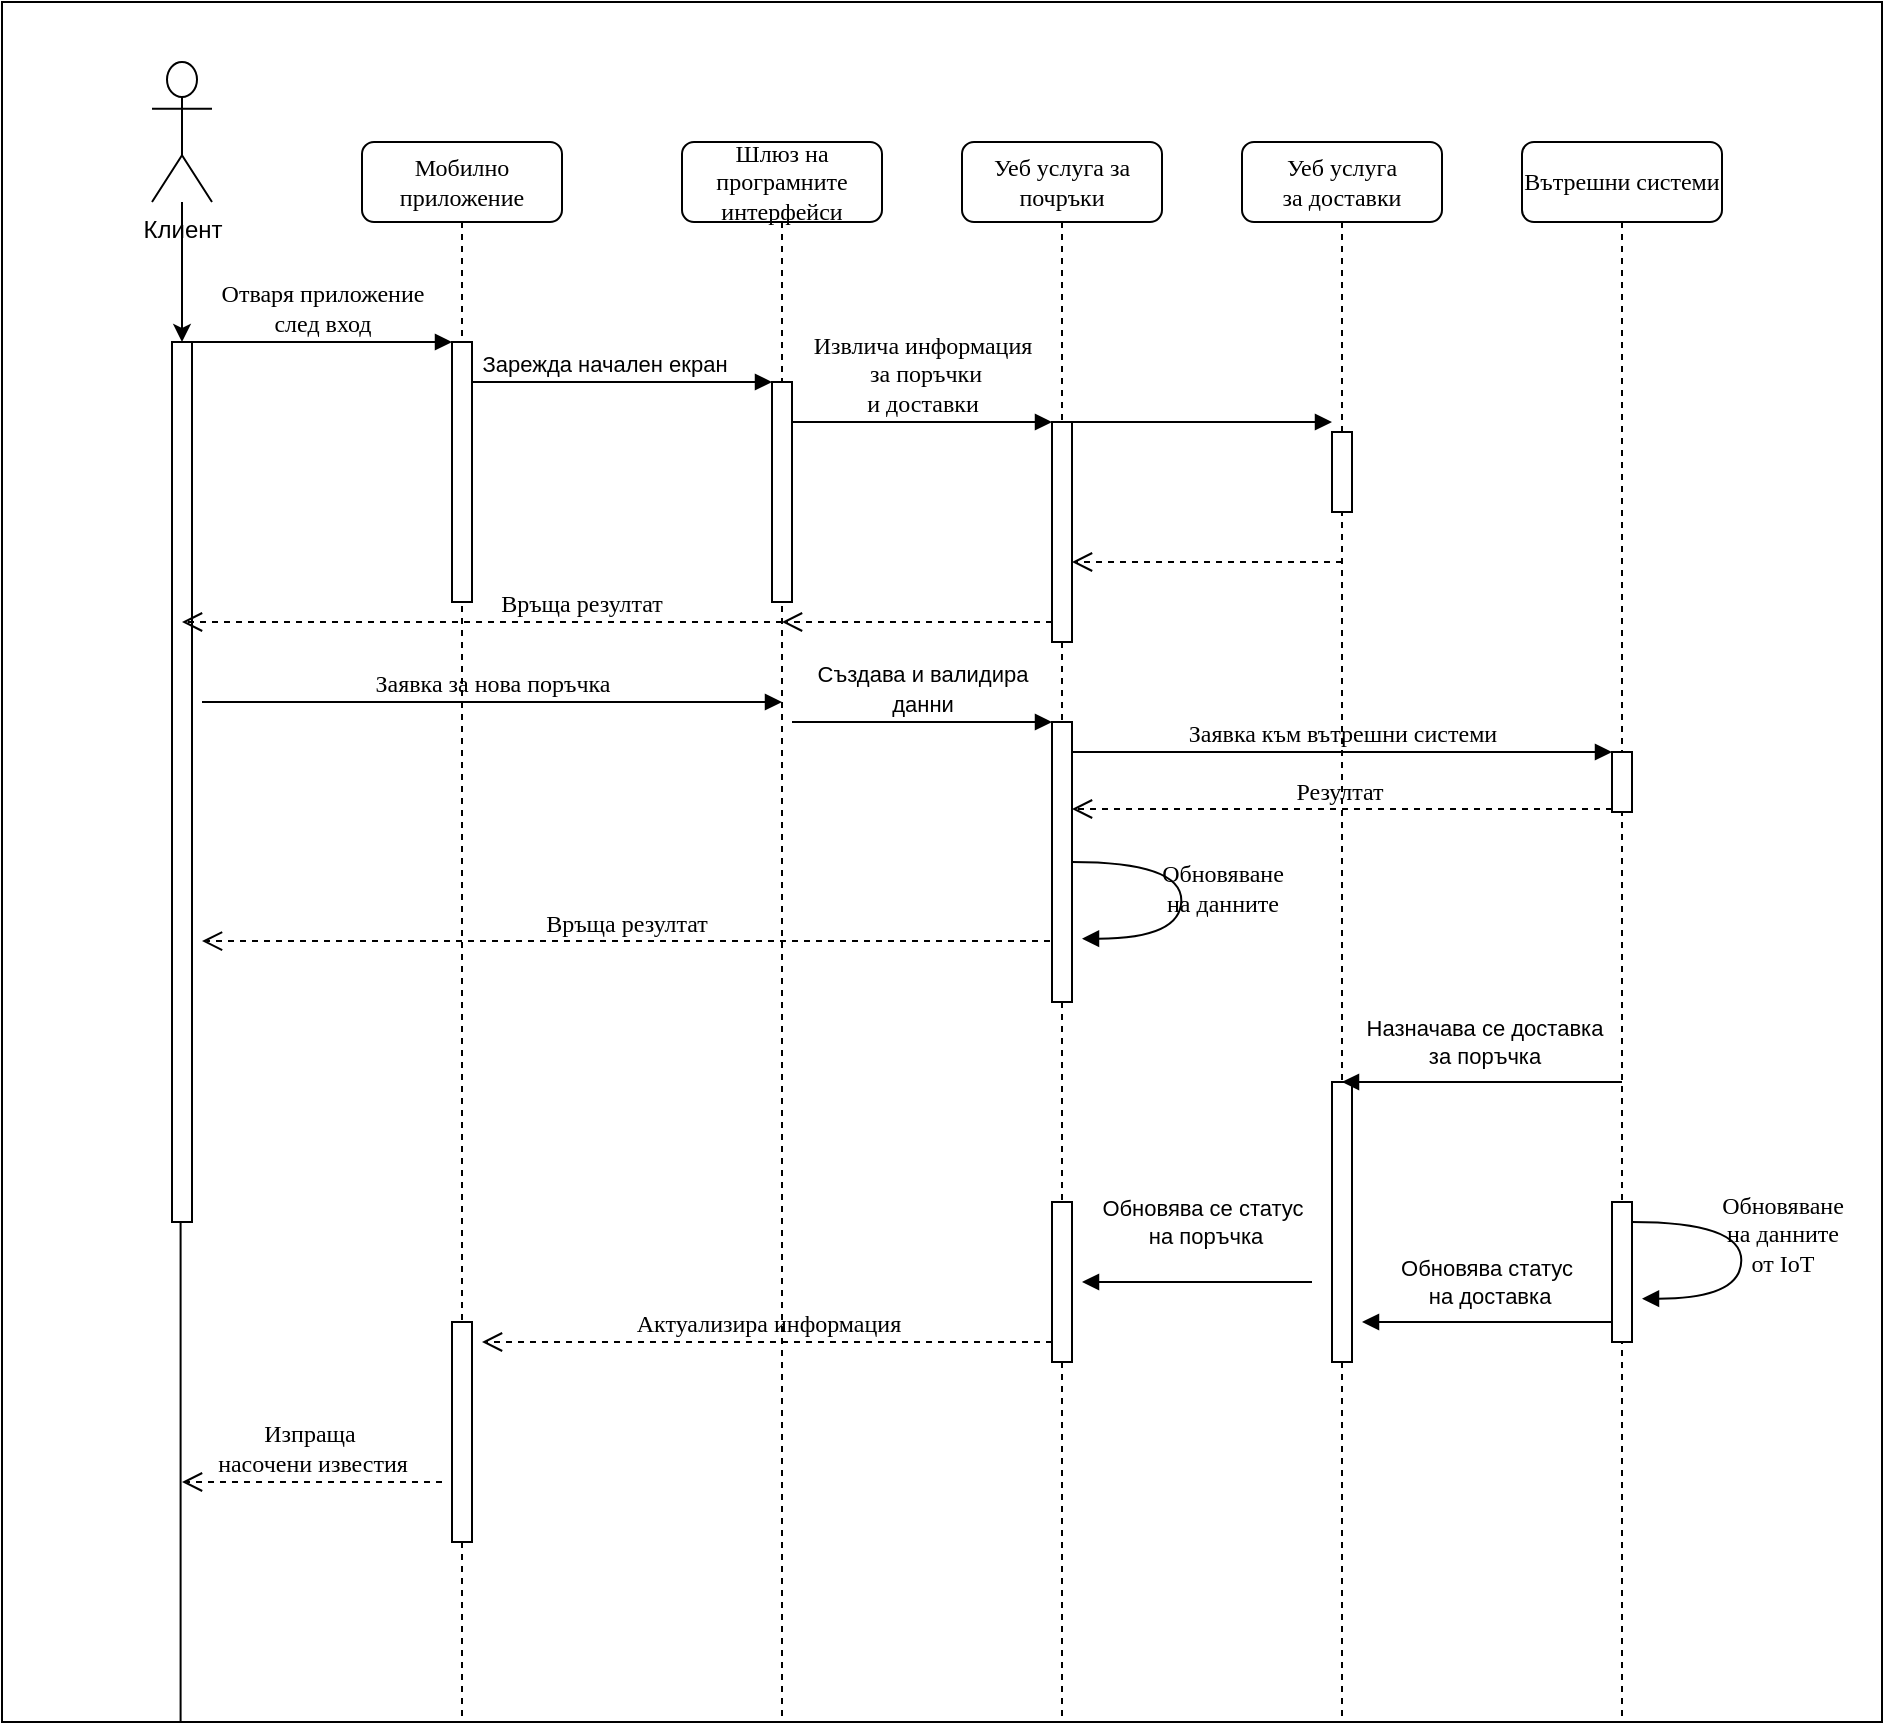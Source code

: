 <mxfile version="24.0.7" type="github">
  <diagram name="Page-1" id="13e1069c-82ec-6db2-03f1-153e76fe0fe0">
    <mxGraphModel dx="1912" dy="995" grid="1" gridSize="10" guides="1" tooltips="1" connect="1" arrows="1" fold="1" page="1" pageScale="1" pageWidth="1100" pageHeight="850" background="none" math="0" shadow="0">
      <root>
        <mxCell id="0" />
        <mxCell id="1" parent="0" />
        <mxCell id="hzYYyXt_HhxSGGgCE7m4-3" value="" style="rounded=0;whiteSpace=wrap;html=1;" parent="1" vertex="1">
          <mxGeometry x="60" y="10" width="940" height="860" as="geometry" />
        </mxCell>
        <mxCell id="hzYYyXt_HhxSGGgCE7m4-4" value="Мобилно приложение" style="shape=umlLifeline;perimeter=lifelinePerimeter;whiteSpace=wrap;html=1;container=1;collapsible=0;recursiveResize=0;outlineConnect=0;rounded=1;shadow=0;comic=0;labelBackgroundColor=none;strokeWidth=1;fontFamily=Verdana;fontSize=12;align=center;" parent="1" vertex="1">
          <mxGeometry x="240" y="80" width="100" height="790" as="geometry" />
        </mxCell>
        <mxCell id="hzYYyXt_HhxSGGgCE7m4-5" value="" style="html=1;points=[];perimeter=orthogonalPerimeter;rounded=0;shadow=0;comic=0;labelBackgroundColor=none;strokeWidth=1;fontFamily=Verdana;fontSize=12;align=center;" parent="hzYYyXt_HhxSGGgCE7m4-4" vertex="1">
          <mxGeometry x="45" y="100" width="10" height="130" as="geometry" />
        </mxCell>
        <mxCell id="6vjCk70379Mgik5v1s1r-39" value="" style="html=1;points=[];perimeter=orthogonalPerimeter;rounded=0;shadow=0;comic=0;labelBackgroundColor=none;strokeWidth=1;fontFamily=Verdana;fontSize=12;align=center;" vertex="1" parent="hzYYyXt_HhxSGGgCE7m4-4">
          <mxGeometry x="45" y="590" width="10" height="110" as="geometry" />
        </mxCell>
        <mxCell id="hzYYyXt_HhxSGGgCE7m4-6" value="Шлюз на програмните интерфейси" style="shape=umlLifeline;perimeter=lifelinePerimeter;whiteSpace=wrap;html=1;container=1;collapsible=0;recursiveResize=0;outlineConnect=0;rounded=1;shadow=0;comic=0;labelBackgroundColor=none;strokeWidth=1;fontFamily=Verdana;fontSize=12;align=center;" parent="1" vertex="1">
          <mxGeometry x="400" y="80" width="100" height="790" as="geometry" />
        </mxCell>
        <mxCell id="hzYYyXt_HhxSGGgCE7m4-7" value="" style="html=1;points=[];perimeter=orthogonalPerimeter;rounded=0;shadow=0;comic=0;labelBackgroundColor=none;strokeWidth=1;fontFamily=Verdana;fontSize=12;align=center;" parent="hzYYyXt_HhxSGGgCE7m4-6" vertex="1">
          <mxGeometry x="45" y="120" width="10" height="110" as="geometry" />
        </mxCell>
        <mxCell id="6vjCk70379Mgik5v1s1r-8" value="" style="html=1;verticalAlign=bottom;endArrow=open;dashed=1;endSize=8;labelBackgroundColor=none;fontFamily=Verdana;fontSize=12;edgeStyle=elbowEdgeStyle;elbow=vertical;" edge="1" parent="hzYYyXt_HhxSGGgCE7m4-6">
          <mxGeometry relative="1" as="geometry">
            <mxPoint x="50" y="240" as="targetPoint" />
            <Array as="points" />
            <mxPoint x="185" y="240" as="sourcePoint" />
          </mxGeometry>
        </mxCell>
        <mxCell id="6vjCk70379Mgik5v1s1r-15" value="&lt;br&gt;&lt;span style=&quot;color: rgb(0, 0, 0); font-family: Helvetica; font-size: 11px; font-style: normal; font-variant-ligatures: normal; font-variant-caps: normal; font-weight: 400; letter-spacing: normal; orphans: 2; text-align: center; text-indent: 0px; text-transform: none; widows: 2; word-spacing: 0px; -webkit-text-stroke-width: 0px; background-color: rgb(255, 255, 255); text-decoration-thickness: initial; text-decoration-style: initial; text-decoration-color: initial; float: none; display: inline !important;&quot;&gt;Създава и валидира&lt;/span&gt;&lt;br style=&quot;border-color: var(--border-color); color: rgb(0, 0, 0); font-family: Helvetica; font-size: 11px; font-style: normal; font-variant-ligatures: normal; font-variant-caps: normal; font-weight: 400; letter-spacing: normal; orphans: 2; text-align: center; text-indent: 0px; text-transform: none; widows: 2; word-spacing: 0px; -webkit-text-stroke-width: 0px; text-decoration-thickness: initial; text-decoration-style: initial; text-decoration-color: initial;&quot;&gt;&lt;span style=&quot;color: rgb(0, 0, 0); font-family: Helvetica; font-size: 11px; font-style: normal; font-variant-ligatures: normal; font-variant-caps: normal; font-weight: 400; letter-spacing: normal; orphans: 2; text-align: center; text-indent: 0px; text-transform: none; widows: 2; word-spacing: 0px; -webkit-text-stroke-width: 0px; background-color: rgb(255, 255, 255); text-decoration-thickness: initial; text-decoration-style: initial; text-decoration-color: initial; float: none; display: inline !important;&quot;&gt;данни&lt;/span&gt;&lt;br&gt;" style="html=1;verticalAlign=bottom;endArrow=block;entryX=0;entryY=0;labelBackgroundColor=none;fontFamily=Verdana;fontSize=12;edgeStyle=elbowEdgeStyle;elbow=vertical;" edge="1" parent="hzYYyXt_HhxSGGgCE7m4-6">
          <mxGeometry relative="1" as="geometry">
            <mxPoint x="55" y="290" as="sourcePoint" />
            <mxPoint x="185" y="290" as="targetPoint" />
          </mxGeometry>
        </mxCell>
        <mxCell id="hzYYyXt_HhxSGGgCE7m4-8" value="Уеб услуга за почръки" style="shape=umlLifeline;perimeter=lifelinePerimeter;whiteSpace=wrap;html=1;container=1;collapsible=0;recursiveResize=0;outlineConnect=0;rounded=1;shadow=0;comic=0;labelBackgroundColor=none;strokeWidth=1;fontFamily=Verdana;fontSize=12;align=center;" parent="1" vertex="1">
          <mxGeometry x="540" y="80" width="100" height="790" as="geometry" />
        </mxCell>
        <mxCell id="hzYYyXt_HhxSGGgCE7m4-27" value="" style="html=1;points=[];perimeter=orthogonalPerimeter;rounded=0;shadow=0;comic=0;labelBackgroundColor=none;strokeWidth=1;fontFamily=Verdana;fontSize=12;align=center;" parent="hzYYyXt_HhxSGGgCE7m4-8" vertex="1">
          <mxGeometry x="45" y="530" width="10" height="80" as="geometry" />
        </mxCell>
        <mxCell id="hzYYyXt_HhxSGGgCE7m4-17" value="" style="html=1;points=[];perimeter=orthogonalPerimeter;rounded=0;shadow=0;comic=0;labelBackgroundColor=none;strokeWidth=1;fontFamily=Verdana;fontSize=12;align=center;" parent="hzYYyXt_HhxSGGgCE7m4-8" vertex="1">
          <mxGeometry x="45" y="290" width="10" height="140" as="geometry" />
        </mxCell>
        <mxCell id="hzYYyXt_HhxSGGgCE7m4-31" value="Обновяване &lt;br&gt;на данните" style="html=1;verticalAlign=bottom;endArrow=block;labelBackgroundColor=none;fontFamily=Verdana;fontSize=12;elbow=vertical;edgeStyle=orthogonalEdgeStyle;curved=1;entryX=1;entryY=0.286;entryPerimeter=0;exitX=1.038;exitY=0.345;exitPerimeter=0;" parent="hzYYyXt_HhxSGGgCE7m4-8" edge="1">
          <mxGeometry x="0.187" y="20" relative="1" as="geometry">
            <mxPoint x="55.003" y="360" as="sourcePoint" />
            <mxPoint x="60.003" y="398.333" as="targetPoint" />
            <Array as="points">
              <mxPoint x="109.67" y="360" />
              <mxPoint x="109.67" y="398" />
            </Array>
            <mxPoint as="offset" />
          </mxGeometry>
        </mxCell>
        <mxCell id="hzYYyXt_HhxSGGgCE7m4-10" value="Уеб услуга&lt;div&gt;за&amp;nbsp;доставки&lt;/div&gt;" style="shape=umlLifeline;perimeter=lifelinePerimeter;whiteSpace=wrap;html=1;container=1;collapsible=0;recursiveResize=0;outlineConnect=0;rounded=1;shadow=0;comic=0;labelBackgroundColor=none;strokeWidth=1;fontFamily=Verdana;fontSize=12;align=center;" parent="1" vertex="1">
          <mxGeometry x="680" y="80" width="100" height="790" as="geometry" />
        </mxCell>
        <mxCell id="hzYYyXt_HhxSGGgCE7m4-14" value="" style="html=1;points=[];perimeter=orthogonalPerimeter;rounded=0;shadow=0;comic=0;labelBackgroundColor=none;strokeWidth=1;fontFamily=Verdana;fontSize=12;align=center;" parent="hzYYyXt_HhxSGGgCE7m4-10" vertex="1">
          <mxGeometry x="45" y="145" width="10" height="40" as="geometry" />
        </mxCell>
        <mxCell id="6vjCk70379Mgik5v1s1r-19" value="" style="html=1;points=[];perimeter=orthogonalPerimeter;rounded=0;shadow=0;comic=0;labelBackgroundColor=none;strokeWidth=1;fontFamily=Verdana;fontSize=12;align=center;" vertex="1" parent="hzYYyXt_HhxSGGgCE7m4-10">
          <mxGeometry x="45" y="470" width="10" height="140" as="geometry" />
        </mxCell>
        <mxCell id="6vjCk70379Mgik5v1s1r-34" value="" style="html=1;verticalAlign=bottom;endArrow=block;labelBackgroundColor=none;fontFamily=Verdana;fontSize=12;edgeStyle=elbowEdgeStyle;elbow=horizontal;" edge="1" parent="hzYYyXt_HhxSGGgCE7m4-10">
          <mxGeometry relative="1" as="geometry">
            <mxPoint x="185" y="590" as="sourcePoint" />
            <Array as="points">
              <mxPoint x="185" y="590" />
            </Array>
            <mxPoint x="60" y="590" as="targetPoint" />
          </mxGeometry>
        </mxCell>
        <mxCell id="6vjCk70379Mgik5v1s1r-35" value="Обновява статус&lt;div&gt;&amp;nbsp;на доставка&lt;/div&gt;" style="edgeLabel;html=1;align=center;verticalAlign=middle;resizable=0;points=[];" vertex="1" connectable="0" parent="6vjCk70379Mgik5v1s1r-34">
          <mxGeometry x="-0.162" y="-1" relative="1" as="geometry">
            <mxPoint x="-11" y="-19" as="offset" />
          </mxGeometry>
        </mxCell>
        <mxCell id="hzYYyXt_HhxSGGgCE7m4-11" value="Вътрешни системи" style="shape=umlLifeline;perimeter=lifelinePerimeter;whiteSpace=wrap;html=1;container=1;collapsible=0;recursiveResize=0;outlineConnect=0;rounded=1;shadow=0;comic=0;labelBackgroundColor=none;strokeWidth=1;fontFamily=Verdana;fontSize=12;align=center;" parent="1" vertex="1">
          <mxGeometry x="820" y="80" width="100" height="790" as="geometry" />
        </mxCell>
        <mxCell id="hzYYyXt_HhxSGGgCE7m4-19" value="" style="html=1;points=[];perimeter=orthogonalPerimeter;rounded=0;shadow=0;comic=0;labelBackgroundColor=none;strokeColor=#000000;strokeWidth=1;fillColor=#FFFFFF;fontFamily=Verdana;fontSize=12;fontColor=#000000;align=center;" parent="hzYYyXt_HhxSGGgCE7m4-11" vertex="1">
          <mxGeometry x="45" y="305" width="10" height="30" as="geometry" />
        </mxCell>
        <mxCell id="6vjCk70379Mgik5v1s1r-30" value="" style="html=1;points=[];perimeter=orthogonalPerimeter;rounded=0;shadow=0;comic=0;labelBackgroundColor=none;strokeWidth=1;fontFamily=Verdana;fontSize=12;align=center;" vertex="1" parent="hzYYyXt_HhxSGGgCE7m4-11">
          <mxGeometry x="45" y="530" width="10" height="70" as="geometry" />
        </mxCell>
        <mxCell id="6vjCk70379Mgik5v1s1r-31" value="Обновяване &lt;br&gt;на данните&lt;div&gt;от IoT&lt;/div&gt;" style="html=1;verticalAlign=bottom;endArrow=block;labelBackgroundColor=none;fontFamily=Verdana;fontSize=12;elbow=vertical;edgeStyle=orthogonalEdgeStyle;curved=1;entryX=1;entryY=0.286;entryPerimeter=0;exitX=1.038;exitY=0.345;exitPerimeter=0;" edge="1" parent="hzYYyXt_HhxSGGgCE7m4-11">
          <mxGeometry x="0.187" y="20" relative="1" as="geometry">
            <mxPoint x="55.003" y="540" as="sourcePoint" />
            <mxPoint x="60.003" y="578.333" as="targetPoint" />
            <Array as="points">
              <mxPoint x="109.67" y="540" />
              <mxPoint x="109.67" y="578" />
            </Array>
            <mxPoint as="offset" />
          </mxGeometry>
        </mxCell>
        <mxCell id="hzYYyXt_HhxSGGgCE7m4-12" value="" style="html=1;points=[];perimeter=orthogonalPerimeter;rounded=0;shadow=0;comic=0;labelBackgroundColor=none;strokeWidth=1;fontFamily=Verdana;fontSize=12;align=center;" parent="1" vertex="1">
          <mxGeometry x="585" y="220" width="10" height="110" as="geometry" />
        </mxCell>
        <mxCell id="hzYYyXt_HhxSGGgCE7m4-13" value="Извлича информация&lt;br style=&quot;border-color: var(--border-color);&quot;&gt;&amp;nbsp;за поръчки &lt;br&gt;и доставки" style="html=1;verticalAlign=bottom;endArrow=block;labelBackgroundColor=none;fontFamily=Verdana;fontSize=12;edgeStyle=elbowEdgeStyle;elbow=vertical;" parent="1" source="hzYYyXt_HhxSGGgCE7m4-7" target="hzYYyXt_HhxSGGgCE7m4-12" edge="1">
          <mxGeometry relative="1" as="geometry">
            <mxPoint x="510" y="220" as="sourcePoint" />
            <Array as="points">
              <mxPoint x="460" y="220" />
            </Array>
          </mxGeometry>
        </mxCell>
        <mxCell id="hzYYyXt_HhxSGGgCE7m4-20" value="Заявка към вътрешни системи" style="html=1;verticalAlign=bottom;endArrow=block;entryX=0;entryY=0;labelBackgroundColor=none;fontFamily=Verdana;fontSize=12;" parent="1" source="hzYYyXt_HhxSGGgCE7m4-17" target="hzYYyXt_HhxSGGgCE7m4-19" edge="1">
          <mxGeometry relative="1" as="geometry">
            <mxPoint x="930" y="340" as="sourcePoint" />
          </mxGeometry>
        </mxCell>
        <mxCell id="hzYYyXt_HhxSGGgCE7m4-21" value="Резултат&amp;nbsp;" style="html=1;verticalAlign=bottom;endArrow=open;dashed=1;endSize=8;exitX=0;exitY=0.95;labelBackgroundColor=none;fontFamily=Verdana;fontSize=12;" parent="1" source="hzYYyXt_HhxSGGgCE7m4-19" target="hzYYyXt_HhxSGGgCE7m4-17" edge="1">
          <mxGeometry relative="1" as="geometry">
            <mxPoint x="930" y="416" as="targetPoint" />
          </mxGeometry>
        </mxCell>
        <mxCell id="hzYYyXt_HhxSGGgCE7m4-25" value="Отваря приложение&lt;div&gt;след вход&lt;/div&gt;" style="html=1;verticalAlign=bottom;endArrow=block;entryX=0;entryY=0;labelBackgroundColor=none;fontFamily=Verdana;fontSize=12;edgeStyle=elbowEdgeStyle;elbow=vertical;" parent="1" source="hzYYyXt_HhxSGGgCE7m4-40" target="hzYYyXt_HhxSGGgCE7m4-5" edge="1">
          <mxGeometry relative="1" as="geometry">
            <mxPoint x="220" y="190" as="sourcePoint" />
          </mxGeometry>
        </mxCell>
        <mxCell id="hzYYyXt_HhxSGGgCE7m4-26" value="" style="html=1;verticalAlign=bottom;endArrow=block;entryX=0;entryY=0;labelBackgroundColor=none;fontFamily=Verdana;fontSize=12;edgeStyle=elbowEdgeStyle;elbow=vertical;" parent="1" source="hzYYyXt_HhxSGGgCE7m4-5" target="hzYYyXt_HhxSGGgCE7m4-7" edge="1">
          <mxGeometry relative="1" as="geometry">
            <mxPoint x="370" y="200" as="sourcePoint" />
          </mxGeometry>
        </mxCell>
        <mxCell id="hzYYyXt_HhxSGGgCE7m4-47" value="Зарежда начален екран" style="edgeLabel;html=1;align=center;verticalAlign=middle;resizable=0;points=[];" parent="hzYYyXt_HhxSGGgCE7m4-26" vertex="1" connectable="0">
          <mxGeometry x="-0.12" y="9" relative="1" as="geometry">
            <mxPoint as="offset" />
          </mxGeometry>
        </mxCell>
        <mxCell id="hzYYyXt_HhxSGGgCE7m4-38" value="" style="edgeStyle=orthogonalEdgeStyle;rounded=0;orthogonalLoop=1;jettySize=auto;html=1;" parent="1" source="hzYYyXt_HhxSGGgCE7m4-39" target="hzYYyXt_HhxSGGgCE7m4-40" edge="1">
          <mxGeometry relative="1" as="geometry" />
        </mxCell>
        <mxCell id="hzYYyXt_HhxSGGgCE7m4-39" value="Клиент" style="shape=umlActor;verticalLabelPosition=bottom;verticalAlign=top;html=1;outlineConnect=0;" parent="1" vertex="1">
          <mxGeometry x="135" y="40" width="30" height="70" as="geometry" />
        </mxCell>
        <mxCell id="hzYYyXt_HhxSGGgCE7m4-40" value="" style="html=1;points=[];perimeter=orthogonalPerimeter;rounded=0;shadow=0;comic=0;labelBackgroundColor=none;strokeWidth=1;fontFamily=Verdana;fontSize=12;align=center;" parent="1" vertex="1">
          <mxGeometry x="145" y="180" width="10" height="440" as="geometry" />
        </mxCell>
        <mxCell id="hzYYyXt_HhxSGGgCE7m4-18" value="Заявка за нова поръчка" style="html=1;verticalAlign=bottom;endArrow=block;labelBackgroundColor=none;fontFamily=Verdana;fontSize=12;" parent="1" edge="1">
          <mxGeometry relative="1" as="geometry">
            <mxPoint x="160" y="360" as="sourcePoint" />
            <mxPoint x="450" y="360" as="targetPoint" />
          </mxGeometry>
        </mxCell>
        <mxCell id="hzYYyXt_HhxSGGgCE7m4-51" value="Връща резултат" style="html=1;verticalAlign=bottom;endArrow=open;dashed=1;endSize=8;labelBackgroundColor=none;fontFamily=Verdana;fontSize=12;edgeStyle=elbowEdgeStyle;elbow=vertical;" parent="1" edge="1">
          <mxGeometry relative="1" as="geometry">
            <mxPoint x="160" y="480" as="targetPoint" />
            <Array as="points">
              <mxPoint x="539" y="479.52" />
            </Array>
            <mxPoint x="584" y="479.52" as="sourcePoint" />
          </mxGeometry>
        </mxCell>
        <mxCell id="hzYYyXt_HhxSGGgCE7m4-24" value="&amp;nbsp; &amp;nbsp; &amp;nbsp; &amp;nbsp; &amp;nbsp; &amp;nbsp; &amp;nbsp; &amp;nbsp; &amp;nbsp; &amp;nbsp; &amp;nbsp; &amp;nbsp; &amp;nbsp; &amp;nbsp; &amp;nbsp; &amp;nbsp; &amp;nbsp;Връща резултат" style="html=1;verticalAlign=bottom;endArrow=open;dashed=1;endSize=8;labelBackgroundColor=none;fontFamily=Verdana;fontSize=12;edgeStyle=elbowEdgeStyle;elbow=vertical;" parent="1" edge="1">
          <mxGeometry relative="1" as="geometry">
            <mxPoint x="150" y="320" as="targetPoint" />
            <Array as="points" />
            <mxPoint x="450" y="320" as="sourcePoint" />
          </mxGeometry>
        </mxCell>
        <mxCell id="6vjCk70379Mgik5v1s1r-13" value="" style="html=1;verticalAlign=bottom;endArrow=block;labelBackgroundColor=none;fontFamily=Verdana;fontSize=12;edgeStyle=elbowEdgeStyle;elbow=vertical;" edge="1" parent="1">
          <mxGeometry relative="1" as="geometry">
            <mxPoint x="595" y="220" as="sourcePoint" />
            <Array as="points">
              <mxPoint x="600" y="220" />
            </Array>
            <mxPoint x="725" y="220" as="targetPoint" />
          </mxGeometry>
        </mxCell>
        <mxCell id="6vjCk70379Mgik5v1s1r-14" value="" style="html=1;verticalAlign=bottom;endArrow=open;dashed=1;endSize=8;labelBackgroundColor=none;fontFamily=Verdana;fontSize=12;edgeStyle=elbowEdgeStyle;elbow=vertical;" edge="1" parent="1">
          <mxGeometry relative="1" as="geometry">
            <mxPoint x="595" y="290" as="targetPoint" />
            <Array as="points" />
            <mxPoint x="730" y="290" as="sourcePoint" />
          </mxGeometry>
        </mxCell>
        <mxCell id="6vjCk70379Mgik5v1s1r-17" value="" style="html=1;verticalAlign=bottom;endArrow=block;labelBackgroundColor=none;fontFamily=Verdana;fontSize=12;edgeStyle=elbowEdgeStyle;elbow=horizontal;" edge="1" parent="1">
          <mxGeometry relative="1" as="geometry">
            <mxPoint x="870" y="550" as="sourcePoint" />
            <Array as="points">
              <mxPoint x="870" y="550" />
            </Array>
            <mxPoint x="730" y="550" as="targetPoint" />
          </mxGeometry>
        </mxCell>
        <mxCell id="6vjCk70379Mgik5v1s1r-18" value="Назначава се доставка&lt;div&gt;за поръчка&lt;/div&gt;" style="edgeLabel;html=1;align=center;verticalAlign=middle;resizable=0;points=[];" vertex="1" connectable="0" parent="6vjCk70379Mgik5v1s1r-17">
          <mxGeometry x="-0.162" y="-1" relative="1" as="geometry">
            <mxPoint x="-11" y="-19" as="offset" />
          </mxGeometry>
        </mxCell>
        <mxCell id="6vjCk70379Mgik5v1s1r-23" value="Актуализира информация" style="html=1;verticalAlign=bottom;endArrow=open;dashed=1;endSize=8;labelBackgroundColor=none;fontFamily=Verdana;fontSize=12;edgeStyle=elbowEdgeStyle;elbow=vertical;" edge="1" parent="1">
          <mxGeometry relative="1" as="geometry">
            <mxPoint x="300" y="680" as="targetPoint" />
            <Array as="points">
              <mxPoint x="540" y="680" />
            </Array>
            <mxPoint x="585" y="680" as="sourcePoint" />
          </mxGeometry>
        </mxCell>
        <mxCell id="6vjCk70379Mgik5v1s1r-26" value="" style="endArrow=none;html=1;rounded=0;exitX=0.095;exitY=1;exitDx=0;exitDy=0;exitPerimeter=0;entryX=0.095;entryY=0.709;entryDx=0;entryDy=0;entryPerimeter=0;" edge="1" parent="1" source="hzYYyXt_HhxSGGgCE7m4-3" target="hzYYyXt_HhxSGGgCE7m4-3">
          <mxGeometry width="50" height="50" relative="1" as="geometry">
            <mxPoint x="145.95" y="710.04" as="sourcePoint" />
            <mxPoint x="175" y="720" as="targetPoint" />
          </mxGeometry>
        </mxCell>
        <mxCell id="6vjCk70379Mgik5v1s1r-20" value="" style="html=1;verticalAlign=bottom;endArrow=block;labelBackgroundColor=none;fontFamily=Verdana;fontSize=12;edgeStyle=elbowEdgeStyle;elbow=horizontal;" edge="1" parent="1">
          <mxGeometry relative="1" as="geometry">
            <mxPoint x="715" y="650" as="sourcePoint" />
            <Array as="points">
              <mxPoint x="715" y="650" />
            </Array>
            <mxPoint x="600" y="650" as="targetPoint" />
          </mxGeometry>
        </mxCell>
        <mxCell id="6vjCk70379Mgik5v1s1r-21" value="Обновява се статус&lt;div&gt;&amp;nbsp;на поръчка&lt;/div&gt;" style="edgeLabel;html=1;align=center;verticalAlign=middle;resizable=0;points=[];" vertex="1" connectable="0" parent="6vjCk70379Mgik5v1s1r-20">
          <mxGeometry x="-0.162" y="-1" relative="1" as="geometry">
            <mxPoint x="-7" y="-29" as="offset" />
          </mxGeometry>
        </mxCell>
        <mxCell id="6vjCk70379Mgik5v1s1r-38" value="Изпраща&amp;nbsp;&lt;div&gt;насочени известия&lt;br&gt;&lt;/div&gt;" style="html=1;verticalAlign=bottom;endArrow=open;dashed=1;endSize=8;labelBackgroundColor=none;fontFamily=Verdana;fontSize=12;edgeStyle=elbowEdgeStyle;elbow=vertical;" edge="1" parent="1">
          <mxGeometry relative="1" as="geometry">
            <mxPoint x="150" y="750" as="targetPoint" />
            <Array as="points">
              <mxPoint x="250" y="750" />
            </Array>
            <mxPoint x="280" y="750" as="sourcePoint" />
          </mxGeometry>
        </mxCell>
      </root>
    </mxGraphModel>
  </diagram>
</mxfile>
